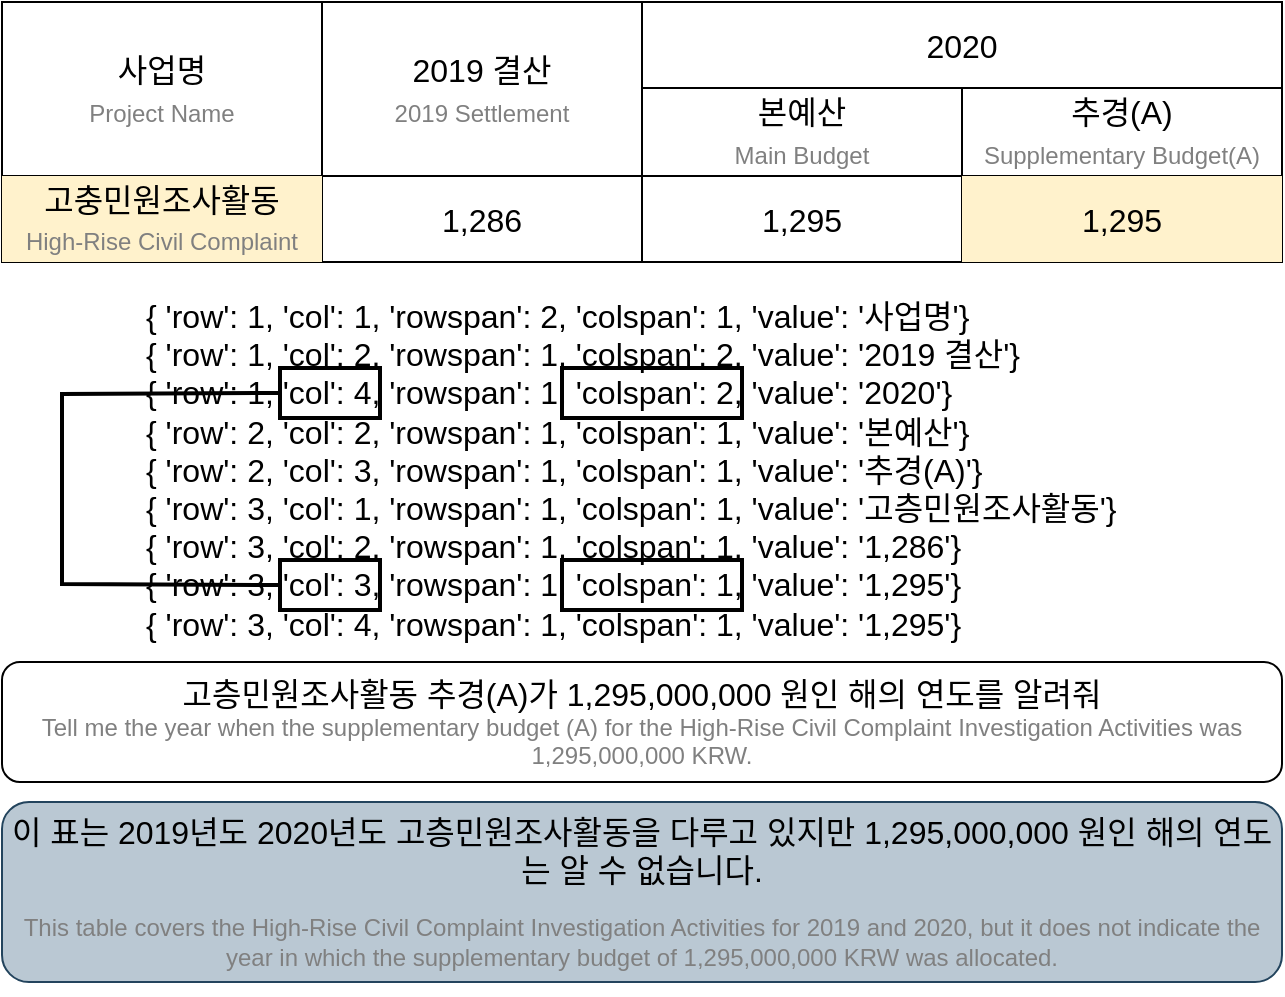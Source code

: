 <mxfile version="26.0.9" pages="2">
  <diagram name="Page-1" id="yxwXsdiWKxEKS9QtvNcz">
    <mxGraphModel dx="803" dy="943" grid="1" gridSize="10" guides="1" tooltips="1" connect="1" arrows="1" fold="1" page="1" pageScale="1" pageWidth="850" pageHeight="1100" math="0" shadow="0">
      <root>
        <mxCell id="0" />
        <mxCell id="1" parent="0" />
        <mxCell id="u76O6TEBnOGE8WRzrHHs-30" value="" style="shape=table;startSize=0;container=1;collapsible=0;childLayout=tableLayout;" vertex="1" parent="1">
          <mxGeometry x="130" y="30" width="640" height="130" as="geometry" />
        </mxCell>
        <mxCell id="u76O6TEBnOGE8WRzrHHs-31" value="" style="shape=tableRow;horizontal=0;startSize=0;swimlaneHead=0;swimlaneBody=0;strokeColor=inherit;top=0;left=0;bottom=0;right=0;collapsible=0;dropTarget=0;fillColor=none;points=[[0,0.5],[1,0.5]];portConstraint=eastwest;" vertex="1" parent="u76O6TEBnOGE8WRzrHHs-30">
          <mxGeometry width="640" height="43" as="geometry" />
        </mxCell>
        <mxCell id="u76O6TEBnOGE8WRzrHHs-32" value="사업명&lt;br&gt;&lt;div&gt;&lt;font style=&quot;font-size: 12px; color: rgb(128, 128, 128);&quot;&gt;Project Name&lt;/font&gt;&lt;/div&gt;" style="shape=partialRectangle;html=1;whiteSpace=wrap;connectable=0;strokeColor=inherit;overflow=hidden;fillColor=none;top=0;left=0;bottom=0;right=0;pointerEvents=1;rowspan=2;colspan=1;fontSize=16;" vertex="1" parent="u76O6TEBnOGE8WRzrHHs-31">
          <mxGeometry width="160" height="87" as="geometry">
            <mxRectangle width="160" height="43" as="alternateBounds" />
          </mxGeometry>
        </mxCell>
        <mxCell id="u76O6TEBnOGE8WRzrHHs-33" value="2019 결산&lt;div&gt;&lt;font style=&quot;color: rgb(128, 128, 128); font-size: 12px;&quot;&gt;2019 Settlement&lt;/font&gt;&lt;/div&gt;" style="shape=partialRectangle;html=1;whiteSpace=wrap;connectable=0;strokeColor=inherit;overflow=hidden;fillColor=none;top=0;left=0;bottom=0;right=0;pointerEvents=1;rowspan=2;colspan=1;fontSize=16;" vertex="1" parent="u76O6TEBnOGE8WRzrHHs-31">
          <mxGeometry x="160" width="160" height="87" as="geometry">
            <mxRectangle width="160" height="43" as="alternateBounds" />
          </mxGeometry>
        </mxCell>
        <mxCell id="u76O6TEBnOGE8WRzrHHs-34" value="2020" style="shape=partialRectangle;html=1;whiteSpace=wrap;connectable=0;strokeColor=inherit;overflow=hidden;fillColor=none;top=0;left=0;bottom=0;right=0;pointerEvents=1;rowspan=1;colspan=2;fontSize=16;" vertex="1" parent="u76O6TEBnOGE8WRzrHHs-31">
          <mxGeometry x="320" width="320" height="43" as="geometry">
            <mxRectangle width="160" height="43" as="alternateBounds" />
          </mxGeometry>
        </mxCell>
        <mxCell id="u76O6TEBnOGE8WRzrHHs-35" value="" style="shape=partialRectangle;html=1;whiteSpace=wrap;connectable=0;strokeColor=inherit;overflow=hidden;fillColor=none;top=0;left=0;bottom=0;right=0;pointerEvents=1;fontSize=13;" vertex="1" visible="0" parent="u76O6TEBnOGE8WRzrHHs-31">
          <mxGeometry x="480" width="160" height="43" as="geometry">
            <mxRectangle width="160" height="43" as="alternateBounds" />
          </mxGeometry>
        </mxCell>
        <mxCell id="u76O6TEBnOGE8WRzrHHs-36" value="" style="shape=tableRow;horizontal=0;startSize=0;swimlaneHead=0;swimlaneBody=0;strokeColor=inherit;top=0;left=0;bottom=0;right=0;collapsible=0;dropTarget=0;fillColor=none;points=[[0,0.5],[1,0.5]];portConstraint=eastwest;" vertex="1" parent="u76O6TEBnOGE8WRzrHHs-30">
          <mxGeometry y="43" width="640" height="44" as="geometry" />
        </mxCell>
        <mxCell id="u76O6TEBnOGE8WRzrHHs-37" value="" style="shape=partialRectangle;html=1;whiteSpace=wrap;connectable=0;strokeColor=inherit;overflow=hidden;fillColor=none;top=0;left=0;bottom=0;right=0;pointerEvents=1;fontSize=13;" vertex="1" visible="0" parent="u76O6TEBnOGE8WRzrHHs-36">
          <mxGeometry width="160" height="44" as="geometry">
            <mxRectangle width="160" height="44" as="alternateBounds" />
          </mxGeometry>
        </mxCell>
        <mxCell id="u76O6TEBnOGE8WRzrHHs-38" value="" style="shape=partialRectangle;html=1;whiteSpace=wrap;connectable=0;strokeColor=inherit;overflow=hidden;fillColor=none;top=0;left=0;bottom=0;right=0;pointerEvents=1;fontSize=13;" vertex="1" visible="0" parent="u76O6TEBnOGE8WRzrHHs-36">
          <mxGeometry x="160" width="160" height="44" as="geometry">
            <mxRectangle width="160" height="44" as="alternateBounds" />
          </mxGeometry>
        </mxCell>
        <mxCell id="u76O6TEBnOGE8WRzrHHs-39" value="본예산&lt;div&gt;&lt;font style=&quot;font-size: 12px; color: rgb(128, 128, 128);&quot;&gt;Main Budget&lt;/font&gt;&lt;/div&gt;" style="shape=partialRectangle;html=1;whiteSpace=wrap;connectable=0;strokeColor=inherit;overflow=hidden;fillColor=none;top=0;left=0;bottom=0;right=0;pointerEvents=1;fontSize=16;" vertex="1" parent="u76O6TEBnOGE8WRzrHHs-36">
          <mxGeometry x="320" width="160" height="44" as="geometry">
            <mxRectangle width="160" height="44" as="alternateBounds" />
          </mxGeometry>
        </mxCell>
        <mxCell id="u76O6TEBnOGE8WRzrHHs-40" value="추경(A)&lt;br&gt;&lt;font style=&quot;font-size: 12px; color: rgb(128, 128, 128);&quot;&gt;Supplementary Budget(A)&lt;/font&gt;" style="shape=partialRectangle;html=1;whiteSpace=wrap;connectable=0;strokeColor=inherit;overflow=hidden;fillColor=none;top=0;left=0;bottom=0;right=0;pointerEvents=1;fontSize=16;" vertex="1" parent="u76O6TEBnOGE8WRzrHHs-36">
          <mxGeometry x="480" width="160" height="44" as="geometry">
            <mxRectangle width="160" height="44" as="alternateBounds" />
          </mxGeometry>
        </mxCell>
        <mxCell id="u76O6TEBnOGE8WRzrHHs-41" value="" style="shape=tableRow;horizontal=0;startSize=0;swimlaneHead=0;swimlaneBody=0;strokeColor=inherit;top=0;left=0;bottom=0;right=0;collapsible=0;dropTarget=0;fillColor=none;points=[[0,0.5],[1,0.5]];portConstraint=eastwest;" vertex="1" parent="u76O6TEBnOGE8WRzrHHs-30">
          <mxGeometry y="87" width="640" height="43" as="geometry" />
        </mxCell>
        <mxCell id="u76O6TEBnOGE8WRzrHHs-42" value="고충민원조사활동&lt;div&gt;&lt;font style=&quot;font-size: 12px; color: rgb(128, 128, 128);&quot;&gt;High-Rise Civil Complaint Investigation Activities&lt;/font&gt;&lt;br&gt;&lt;/div&gt;" style="shape=partialRectangle;html=1;whiteSpace=wrap;connectable=0;strokeColor=#d6b656;overflow=hidden;fillColor=#fff2cc;top=0;left=0;bottom=0;right=0;pointerEvents=1;fontSize=16;" vertex="1" parent="u76O6TEBnOGE8WRzrHHs-41">
          <mxGeometry width="160" height="43" as="geometry">
            <mxRectangle width="160" height="43" as="alternateBounds" />
          </mxGeometry>
        </mxCell>
        <mxCell id="u76O6TEBnOGE8WRzrHHs-43" value="1,286" style="shape=partialRectangle;html=1;whiteSpace=wrap;connectable=0;strokeColor=inherit;overflow=hidden;fillColor=none;top=0;left=0;bottom=0;right=0;pointerEvents=1;fontSize=16;" vertex="1" parent="u76O6TEBnOGE8WRzrHHs-41">
          <mxGeometry x="160" width="160" height="43" as="geometry">
            <mxRectangle width="160" height="43" as="alternateBounds" />
          </mxGeometry>
        </mxCell>
        <mxCell id="u76O6TEBnOGE8WRzrHHs-44" value="1,295" style="shape=partialRectangle;html=1;whiteSpace=wrap;connectable=0;strokeColor=inherit;overflow=hidden;fillColor=none;top=0;left=0;bottom=0;right=0;pointerEvents=1;fontSize=16;" vertex="1" parent="u76O6TEBnOGE8WRzrHHs-41">
          <mxGeometry x="320" width="160" height="43" as="geometry">
            <mxRectangle width="160" height="43" as="alternateBounds" />
          </mxGeometry>
        </mxCell>
        <mxCell id="u76O6TEBnOGE8WRzrHHs-45" value="1,295" style="shape=partialRectangle;html=1;whiteSpace=wrap;connectable=0;strokeColor=#d6b656;overflow=hidden;fillColor=#fff2cc;top=0;left=0;bottom=0;right=0;pointerEvents=1;fontSize=16;" vertex="1" parent="u76O6TEBnOGE8WRzrHHs-41">
          <mxGeometry x="480" width="160" height="43" as="geometry">
            <mxRectangle width="160" height="43" as="alternateBounds" />
          </mxGeometry>
        </mxCell>
        <mxCell id="u76O6TEBnOGE8WRzrHHs-52" value="" style="group" vertex="1" connectable="0" parent="1">
          <mxGeometry x="160" y="171" width="610" height="163" as="geometry" />
        </mxCell>
        <mxCell id="u76O6TEBnOGE8WRzrHHs-46" value="&lt;font style=&quot;font-size: 16px;&quot;&gt;{ &#39;row&#39;: 1, &#39;col&#39;: 1, &#39;rowspan&#39;: 2, &#39;colspan&#39;: 1, &#39;value&#39;: &#39;사업명&#39;}&lt;br&gt;{ &#39;row&#39;: 1, &#39;col&#39;: 2, &#39;rowspan&#39;: 1, &#39;colspan&#39;: 2, &#39;value&#39;: &#39;2019 결산&#39;}&lt;br&gt;{ &#39;row&#39;: 1, &#39;col&#39;: 4, &#39;rowspan&#39;: 1, &#39;colspan&#39;: 2, &#39;value&#39;: &#39;2020&#39;}&lt;br&gt;{ &#39;row&#39;: 2, &#39;col&#39;: 2, &#39;rowspan&#39;: 1, &#39;colspan&#39;: 1, &#39;value&#39;: &#39;본예산&#39;}&lt;br&gt;{ &#39;row&#39;: 2, &#39;col&#39;: 3, &#39;rowspan&#39;: 1, &#39;colspan&#39;: 1, &#39;value&#39;: &#39;추경(A)&#39;}&lt;br&gt;{ &#39;row&#39;: 3, &#39;col&#39;: 1, &#39;rowspan&#39;: 1, &#39;colspan&#39;: 1, &#39;value&#39;: &#39;고층민원조사활동&#39;}&lt;br&gt;{ &#39;row&#39;: 3, &#39;col&#39;: 2, &#39;rowspan&#39;: 1, &#39;colspan&#39;: 1, &#39;value&#39;: &#39;1,286&#39;}&lt;br&gt;{ &#39;row&#39;: 3, &#39;col&#39;: 3, &#39;rowspan&#39;: 1, &#39;colspan&#39;: 1, &#39;value&#39;: &#39;1,295&#39;}&lt;br&gt;{ &#39;row&#39;: 3, &#39;col&#39;: 4, &#39;rowspan&#39;: 1, &#39;colspan&#39;: 1, &#39;value&#39;: &#39;1,295&#39;}&lt;/font&gt;" style="text;whiteSpace=wrap;html=1;" vertex="1" parent="u76O6TEBnOGE8WRzrHHs-52">
          <mxGeometry x="40" width="520" height="150" as="geometry" />
        </mxCell>
        <mxCell id="u76O6TEBnOGE8WRzrHHs-47" value="" style="rounded=0;whiteSpace=wrap;html=1;fillColor=none;strokeWidth=2;" vertex="1" parent="u76O6TEBnOGE8WRzrHHs-52">
          <mxGeometry x="109" y="42" width="50" height="25" as="geometry" />
        </mxCell>
        <mxCell id="u76O6TEBnOGE8WRzrHHs-48" value="" style="rounded=0;whiteSpace=wrap;html=1;fillColor=none;strokeWidth=2;" vertex="1" parent="u76O6TEBnOGE8WRzrHHs-52">
          <mxGeometry x="109" y="138" width="50" height="25" as="geometry" />
        </mxCell>
        <mxCell id="u76O6TEBnOGE8WRzrHHs-49" value="" style="rounded=0;whiteSpace=wrap;html=1;fillColor=none;strokeWidth=2;" vertex="1" parent="u76O6TEBnOGE8WRzrHHs-52">
          <mxGeometry x="250" y="138" width="90" height="25" as="geometry" />
        </mxCell>
        <mxCell id="u76O6TEBnOGE8WRzrHHs-50" value="" style="rounded=0;whiteSpace=wrap;html=1;fillColor=none;strokeWidth=2;" vertex="1" parent="u76O6TEBnOGE8WRzrHHs-52">
          <mxGeometry x="250" y="42" width="90" height="25" as="geometry" />
        </mxCell>
        <mxCell id="u76O6TEBnOGE8WRzrHHs-51" value="" style="endArrow=none;html=1;rounded=0;exitX=0;exitY=0.5;exitDx=0;exitDy=0;entryX=0;entryY=0.5;entryDx=0;entryDy=0;strokeWidth=2;" edge="1" parent="u76O6TEBnOGE8WRzrHHs-52" source="u76O6TEBnOGE8WRzrHHs-48" target="u76O6TEBnOGE8WRzrHHs-47">
          <mxGeometry width="50" height="50" relative="1" as="geometry">
            <mxPoint x="170" y="170" as="sourcePoint" />
            <mxPoint x="220" y="120" as="targetPoint" />
            <Array as="points">
              <mxPoint y="150" />
              <mxPoint y="100" />
              <mxPoint y="55" />
            </Array>
          </mxGeometry>
        </mxCell>
        <mxCell id="u76O6TEBnOGE8WRzrHHs-53" value="&lt;font style=&quot;font-size: 16px;&quot;&gt;고층민원조사활동 추경(A)가 1,295,000,000 원인 해의 연도를 알려줘&lt;/font&gt;&lt;div&gt;&lt;font style=&quot;color: rgb(128, 128, 128);&quot;&gt;Tell me the year when the supplementary budget (A) for the High-Rise Civil Complaint Investigation Activities was 1,295,000,000 KRW.&lt;/font&gt;&lt;br&gt;&lt;/div&gt;" style="rounded=1;whiteSpace=wrap;html=1;" vertex="1" parent="1">
          <mxGeometry x="130" y="360" width="640" height="60" as="geometry" />
        </mxCell>
        <mxCell id="u76O6TEBnOGE8WRzrHHs-54" value="&lt;div&gt;&lt;p&gt;&lt;font style=&quot;font-size: 16px;&quot;&gt;이 표는 2019년도 2020년도 고층민원조사활동을 다루고 있지만 1,295,000,000 원인 해의 연도는 알 수 없습니다.&lt;/font&gt;&lt;/p&gt;&lt;p&gt;&lt;span style=&quot;background-color: transparent;&quot;&gt;&lt;font style=&quot;color: light-dark(rgb(128, 128, 128), rgb(255, 255, 255));&quot;&gt;This table covers the High-Rise Civil Complaint Investigation Activities for 2019 and 2020, but it does not indicate the year in which the supplementary budget of 1,295,000,000 KRW was allocated.&lt;/font&gt;&lt;/span&gt;&lt;/p&gt;&lt;/div&gt;" style="rounded=1;whiteSpace=wrap;html=1;fillColor=#bac8d3;strokeColor=#23445d;" vertex="1" parent="1">
          <mxGeometry x="130" y="430" width="640" height="90" as="geometry" />
        </mxCell>
      </root>
    </mxGraphModel>
  </diagram>
  <diagram id="45D8O3KuXixtNbWzVwn4" name="Page-2">
    <mxGraphModel dx="953" dy="1102" grid="1" gridSize="10" guides="1" tooltips="1" connect="1" arrows="1" fold="1" page="1" pageScale="1" pageWidth="850" pageHeight="1100" math="0" shadow="0">
      <root>
        <mxCell id="0" />
        <mxCell id="1" parent="0" />
        <mxCell id="E22jyQExJnd90E-P1zvn-27" value="" style="shape=table;startSize=0;container=1;collapsible=0;childLayout=tableLayout;" parent="1" vertex="1">
          <mxGeometry x="10" y="30" width="800" height="332.0" as="geometry" />
        </mxCell>
        <mxCell id="E22jyQExJnd90E-P1zvn-28" value="" style="shape=tableRow;horizontal=0;startSize=0;swimlaneHead=0;swimlaneBody=0;strokeColor=inherit;top=0;left=0;bottom=0;right=0;collapsible=0;dropTarget=0;fillColor=none;points=[[0,0.5],[1,0.5]];portConstraint=eastwest;" parent="E22jyQExJnd90E-P1zvn-27" vertex="1">
          <mxGeometry width="800" height="60" as="geometry" />
        </mxCell>
        <mxCell id="E22jyQExJnd90E-P1zvn-29" value="예산과목&lt;div&gt;&lt;font style=&quot;font-size: 12px; color: rgb(128, 128, 128);&quot;&gt;Budget Category&lt;/font&gt;&lt;br&gt;&lt;/div&gt;" style="shape=partialRectangle;html=1;whiteSpace=wrap;connectable=0;strokeColor=inherit;overflow=hidden;fillColor=none;top=0;left=0;bottom=0;right=0;pointerEvents=1;fontSize=16;" parent="E22jyQExJnd90E-P1zvn-28" vertex="1">
          <mxGeometry width="220" height="60" as="geometry">
            <mxRectangle width="220" height="60" as="alternateBounds" />
          </mxGeometry>
        </mxCell>
        <mxCell id="E22jyQExJnd90E-P1zvn-30" value="용 도&lt;div&gt;&lt;font style=&quot;font-size: 12px; color: rgb(128, 128, 128);&quot;&gt;Usage&lt;/font&gt;&lt;/div&gt;" style="shape=partialRectangle;html=1;whiteSpace=wrap;connectable=0;strokeColor=inherit;overflow=hidden;fillColor=none;top=0;left=0;bottom=0;right=0;pointerEvents=1;fontSize=16;" parent="E22jyQExJnd90E-P1zvn-28" vertex="1">
          <mxGeometry x="220" width="580" height="60" as="geometry">
            <mxRectangle width="580" height="60" as="alternateBounds" />
          </mxGeometry>
        </mxCell>
        <mxCell id="E22jyQExJnd90E-P1zvn-31" value="" style="shape=tableRow;horizontal=0;startSize=0;swimlaneHead=0;swimlaneBody=0;strokeColor=inherit;top=0;left=0;bottom=0;right=0;collapsible=0;dropTarget=0;fillColor=none;points=[[0,0.5],[1,0.5]];portConstraint=eastwest;" parent="E22jyQExJnd90E-P1zvn-27" vertex="1">
          <mxGeometry y="60" width="800" height="102" as="geometry" />
        </mxCell>
        <mxCell id="E22jyQExJnd90E-P1zvn-32" value="운영비(210)&lt;div&gt;&lt;font style=&quot;font-size: 12px; color: rgb(128, 128, 128);&quot;&gt;Operating Expenses (210)&lt;/font&gt;&lt;br&gt;&lt;/div&gt;" style="shape=partialRectangle;html=1;whiteSpace=wrap;connectable=0;strokeColor=#d6b656;overflow=hidden;fillColor=#fff2cc;top=0;left=0;bottom=0;right=0;pointerEvents=1;fontSize=16;" parent="E22jyQExJnd90E-P1zvn-31" vertex="1">
          <mxGeometry width="220" height="102" as="geometry">
            <mxRectangle width="220" height="102" as="alternateBounds" />
          </mxGeometry>
        </mxCell>
        <mxCell id="E22jyQExJnd90E-P1zvn-33" value="건당 500만원이하의 경비(단, 공관금 및 위원회 참석비, 선거 관련 용품제작·인쇄비용·우편요금, 청사임차료, 기업특별회계 당해 사업에 직접 소요되는 경비는 금액제한 없음).&lt;div&gt;&lt;font style=&quot;color: rgb(128, 128, 128); font-size: 12px;&quot;&gt;Expenses of up to 5 million KRW per case (However, there is no spending limit for embassy fees, committee attendance fees, election-related item production/printing costs, postage fees, building rental fees, and expenses directly related to projects under the corporate special accounting).&lt;/font&gt;&lt;br&gt;&lt;/div&gt;" style="shape=partialRectangle;html=1;whiteSpace=wrap;connectable=0;strokeColor=#d6b656;overflow=hidden;fillColor=#fff2cc;top=0;left=0;bottom=0;right=0;pointerEvents=1;fontSize=16;" parent="E22jyQExJnd90E-P1zvn-31" vertex="1">
          <mxGeometry x="220" width="580" height="102" as="geometry">
            <mxRectangle width="580" height="102" as="alternateBounds" />
          </mxGeometry>
        </mxCell>
        <mxCell id="E22jyQExJnd90E-P1zvn-34" value="" style="shape=tableRow;horizontal=0;startSize=0;swimlaneHead=0;swimlaneBody=0;strokeColor=inherit;top=0;left=0;bottom=0;right=0;collapsible=0;dropTarget=0;fillColor=none;points=[[0,0.5],[1,0.5]];portConstraint=eastwest;" parent="E22jyQExJnd90E-P1zvn-27" vertex="1">
          <mxGeometry y="162" width="800" height="68" as="geometry" />
        </mxCell>
        <mxCell id="E22jyQExJnd90E-P1zvn-35" value="여비(220)&lt;div&gt;&lt;font style=&quot;font-size: 12px; color: rgb(128, 128, 128);&quot;&gt;Travel Expenses (220)&lt;/font&gt;&lt;br&gt;&lt;/div&gt;" style="shape=partialRectangle;html=1;whiteSpace=wrap;connectable=0;strokeColor=inherit;overflow=hidden;fillColor=none;top=0;left=0;bottom=0;right=0;pointerEvents=1;fontSize=16;" parent="E22jyQExJnd90E-P1zvn-34" vertex="1">
          <mxGeometry width="220" height="68" as="geometry">
            <mxRectangle width="220" height="68" as="alternateBounds" />
          </mxGeometry>
        </mxCell>
        <mxCell id="E22jyQExJnd90E-P1zvn-36" value="전체&lt;div&gt;&lt;font style=&quot;font-size: 12px; color: rgb(128, 128, 128);&quot;&gt;Entirely covered&lt;/font&gt;&lt;br&gt;&lt;/div&gt;" style="shape=partialRectangle;html=1;whiteSpace=wrap;connectable=0;strokeColor=inherit;overflow=hidden;fillColor=none;top=0;left=0;bottom=0;right=0;pointerEvents=1;fontSize=16;" parent="E22jyQExJnd90E-P1zvn-34" vertex="1">
          <mxGeometry x="220" width="580" height="68" as="geometry">
            <mxRectangle width="580" height="68" as="alternateBounds" />
          </mxGeometry>
        </mxCell>
        <mxCell id="E22jyQExJnd90E-P1zvn-37" value="" style="shape=tableRow;horizontal=0;startSize=0;swimlaneHead=0;swimlaneBody=0;strokeColor=inherit;top=0;left=0;bottom=0;right=0;collapsible=0;dropTarget=0;fillColor=none;points=[[0,0.5],[1,0.5]];portConstraint=eastwest;" parent="E22jyQExJnd90E-P1zvn-27" vertex="1">
          <mxGeometry y="230" width="800" height="102" as="geometry" />
        </mxCell>
        <mxCell id="E22jyQExJnd90E-P1zvn-38" value="업무추진비(240)&lt;div&gt;&lt;font style=&quot;font-size: 12px; color: rgb(128, 128, 128);&quot;&gt;Business Promotion Expenses (240)&lt;/font&gt;&lt;br&gt;&lt;/div&gt;" style="shape=partialRectangle;html=1;whiteSpace=wrap;connectable=0;strokeColor=inherit;overflow=hidden;fillColor=none;top=0;left=0;bottom=0;right=0;pointerEvents=1;fontSize=16;" parent="E22jyQExJnd90E-P1zvn-37" vertex="1">
          <mxGeometry width="220" height="102" as="geometry">
            <mxRectangle width="220" height="102" as="alternateBounds" />
          </mxGeometry>
        </mxCell>
        <mxCell id="E22jyQExJnd90E-P1zvn-39" value="건당 500만원 이하의 경비(단, 기업특별회계의 당해 사업에 직접 소요되는 경비는 금액제한 없음)&lt;div&gt;&lt;font style=&quot;color: rgb(128, 128, 128); font-size: 12px;&quot;&gt;Expenses of up to 5 million KRW per case (However, there is no spending limit for expenses directly related to projects under the corporate special accounting).&lt;/font&gt;&lt;br&gt;&lt;/div&gt;" style="shape=partialRectangle;html=1;whiteSpace=wrap;connectable=0;strokeColor=inherit;overflow=hidden;fillColor=none;top=0;left=0;bottom=0;right=0;pointerEvents=1;fontSize=16;" parent="E22jyQExJnd90E-P1zvn-37" vertex="1">
          <mxGeometry x="220" width="580" height="102" as="geometry">
            <mxRectangle width="580" height="102" as="alternateBounds" />
          </mxGeometry>
        </mxCell>
        <mxCell id="E22jyQExJnd90E-P1zvn-40" value="&lt;font style=&quot;font-size: 16px;&quot;&gt;&lt;b&gt;highlighted_cells : [(0,1), (1,1)]&lt;/b&gt;&lt;/font&gt;" style="text;whiteSpace=wrap;html=1;" parent="1" vertex="1">
          <mxGeometry x="10" y="363" width="250" height="40" as="geometry" />
        </mxCell>
        <mxCell id="E22jyQExJnd90E-P1zvn-53" value="" style="group" parent="1" vertex="1" connectable="0">
          <mxGeometry x="10" y="410" width="800" height="180" as="geometry" />
        </mxCell>
        <mxCell id="E22jyQExJnd90E-P1zvn-41" value="&lt;font style=&quot;font-size: 16px;&quot;&gt;&amp;lt; Non persona prompt &amp;gt;&lt;/font&gt;" style="text;whiteSpace=wrap;html=1;fontStyle=1" parent="E22jyQExJnd90E-P1zvn-53" vertex="1">
          <mxGeometry width="210" height="40" as="geometry" />
        </mxCell>
        <mxCell id="E22jyQExJnd90E-P1zvn-42" value="" style="shape=table;startSize=0;container=1;collapsible=0;childLayout=tableLayout;align=center;" parent="E22jyQExJnd90E-P1zvn-53" vertex="1">
          <mxGeometry y="40" width="800" height="140" as="geometry" />
        </mxCell>
        <mxCell id="E22jyQExJnd90E-P1zvn-43" value="" style="shape=tableRow;horizontal=0;startSize=0;swimlaneHead=0;swimlaneBody=0;strokeColor=inherit;top=0;left=0;bottom=0;right=0;collapsible=0;dropTarget=0;fillColor=none;points=[[0,0.5],[1,0.5]];portConstraint=eastwest;" parent="E22jyQExJnd90E-P1zvn-42" vertex="1">
          <mxGeometry width="800" height="40" as="geometry" />
        </mxCell>
        <mxCell id="E22jyQExJnd90E-P1zvn-44" value="&lt;font style=&quot;font-size: 16px;&quot;&gt;위의 표의 내용을 요약해줘&lt;span style=&quot;white-space: pre;&quot;&gt;&#x9;&lt;/span&gt;&lt;span style=&quot;white-space: pre;&quot;&gt;&#x9;&lt;/span&gt;&lt;/font&gt;&lt;div&gt;&lt;font style=&quot;color: rgb(128, 128, 128);&quot;&gt;Summarize the contents of the table above.&lt;/font&gt;&lt;br&gt;&lt;/div&gt;" style="shape=partialRectangle;html=1;whiteSpace=wrap;connectable=0;strokeColor=inherit;overflow=hidden;fillColor=none;top=0;left=0;bottom=0;right=0;pointerEvents=1;align=center;" parent="E22jyQExJnd90E-P1zvn-43" vertex="1">
          <mxGeometry width="800" height="40" as="geometry">
            <mxRectangle width="800" height="40" as="alternateBounds" />
          </mxGeometry>
        </mxCell>
        <mxCell id="E22jyQExJnd90E-P1zvn-45" value="" style="shape=tableRow;horizontal=0;startSize=0;swimlaneHead=0;swimlaneBody=0;strokeColor=inherit;top=0;left=0;bottom=0;right=0;collapsible=0;dropTarget=0;fillColor=none;points=[[0,0.5],[1,0.5]];portConstraint=eastwest;" parent="E22jyQExJnd90E-P1zvn-42" vertex="1">
          <mxGeometry y="40" width="800" height="100" as="geometry" />
        </mxCell>
        <mxCell id="E22jyQExJnd90E-P1zvn-46" value="&lt;p&gt;&lt;font style=&quot;font-size: 16px;&quot;&gt;운영비(210)는 500만 원 이하의 경비가 기업 특별회계 사업에 직접 소요되는 경비로 사용되며, 후자의 경우 금액 제한이 없습니다.&lt;/font&gt;&lt;/p&gt;&lt;p&gt;&lt;font style=&quot;&quot;&gt;&lt;font style=&quot;font-size: 12px; color: rgb(128, 128, 128);&quot;&gt;Operating expenses (210) are limited to costs of up to 5 million KRW per case unless they are directly used for corporate special accounting projects, in which case there is no spending limit.&lt;/font&gt;&lt;br&gt;&lt;/font&gt;&lt;/p&gt;" style="shape=partialRectangle;html=1;whiteSpace=wrap;connectable=0;strokeColor=inherit;overflow=hidden;fillColor=none;top=0;left=0;bottom=0;right=0;pointerEvents=1;align=center;" parent="E22jyQExJnd90E-P1zvn-45" vertex="1">
          <mxGeometry width="800" height="100" as="geometry">
            <mxRectangle width="800" height="100" as="alternateBounds" />
          </mxGeometry>
        </mxCell>
        <mxCell id="E22jyQExJnd90E-P1zvn-54" value="" style="group" parent="1" vertex="1" connectable="0">
          <mxGeometry x="10" y="610" width="800" height="200" as="geometry" />
        </mxCell>
        <mxCell id="E22jyQExJnd90E-P1zvn-55" value="&lt;font style=&quot;font-size: 16px;&quot;&gt;&amp;lt; Reporter persona-applied prompt &amp;gt;&lt;/font&gt;" style="text;whiteSpace=wrap;html=1;fontStyle=1" parent="E22jyQExJnd90E-P1zvn-54" vertex="1">
          <mxGeometry width="320" height="40" as="geometry" />
        </mxCell>
        <mxCell id="E22jyQExJnd90E-P1zvn-56" value="" style="shape=table;startSize=0;container=1;collapsible=0;childLayout=tableLayout;align=center;" parent="E22jyQExJnd90E-P1zvn-54" vertex="1">
          <mxGeometry y="40" width="800" height="160" as="geometry" />
        </mxCell>
        <mxCell id="E22jyQExJnd90E-P1zvn-57" value="" style="shape=tableRow;horizontal=0;startSize=0;swimlaneHead=0;swimlaneBody=0;strokeColor=inherit;top=0;left=0;bottom=0;right=0;collapsible=0;dropTarget=0;fillColor=none;points=[[0,0.5],[1,0.5]];portConstraint=eastwest;" parent="E22jyQExJnd90E-P1zvn-56" vertex="1">
          <mxGeometry width="800" height="46" as="geometry" />
        </mxCell>
        <mxCell id="E22jyQExJnd90E-P1zvn-58" value="&lt;div&gt;&lt;font style=&quot;font-size: 16px;&quot;&gt;너는 한 문장짜리 기사를 쓰는 신문 기자야. 이 표에서 highlighted_cells를 모두 언급하여 한 문장으로 기사를 써줘.&lt;/font&gt;&lt;br&gt;&lt;/div&gt;&lt;div&gt;&lt;font style=&quot;color: rgb(128, 128, 128);&quot;&gt;You are a newspaper journalist writing a one-sentence news article. Write a single sentence mentioning all the highlighted_cells in the table.&lt;/font&gt;&lt;br&gt;&lt;/div&gt;" style="shape=partialRectangle;html=1;whiteSpace=wrap;connectable=0;strokeColor=inherit;overflow=hidden;fillColor=none;top=0;left=0;bottom=0;right=0;pointerEvents=1;align=center;" parent="E22jyQExJnd90E-P1zvn-57" vertex="1">
          <mxGeometry width="800" height="46" as="geometry">
            <mxRectangle width="800" height="46" as="alternateBounds" />
          </mxGeometry>
        </mxCell>
        <mxCell id="E22jyQExJnd90E-P1zvn-59" value="" style="shape=tableRow;horizontal=0;startSize=0;swimlaneHead=0;swimlaneBody=0;strokeColor=inherit;top=0;left=0;bottom=0;right=0;collapsible=0;dropTarget=0;fillColor=none;points=[[0,0.5],[1,0.5]];portConstraint=eastwest;" parent="E22jyQExJnd90E-P1zvn-56" vertex="1">
          <mxGeometry y="46" width="800" height="114" as="geometry" />
        </mxCell>
        <mxCell id="E22jyQExJnd90E-P1zvn-60" value="&lt;p&gt;&lt;font style=&quot;font-size: 16px;&quot;&gt;보건복지부 관서 운영비 한도에 따르면 운영비(210)는 공관금 및 위원회 참석비, 선거 관련 용품 제작·인쇄 비용·우편요금, 청사 임차료 등을 포함하여 건당 500만원 이하로 제한되며, 여비(220)는 전체적으로 적용된다.&lt;/font&gt;&lt;br&gt;&lt;/p&gt;&lt;p&gt;&lt;font style=&quot;color: rgb(128, 128, 128);&quot;&gt;According to the Ministry of Health and Welfare&#39;s office operating expense limits, operating expenses (210) are restricted to 5 million KRW per case, including embassy fees, committee attendance fees, election-related item production and printing costs, postage fees, and building rental fees, while travel expenses (220) are fully covered.&lt;/font&gt;&lt;br&gt;&lt;/p&gt;" style="shape=partialRectangle;html=1;whiteSpace=wrap;connectable=0;strokeColor=inherit;overflow=hidden;fillColor=none;top=0;left=0;bottom=0;right=0;pointerEvents=1;align=center;" parent="E22jyQExJnd90E-P1zvn-59" vertex="1">
          <mxGeometry width="800" height="114" as="geometry">
            <mxRectangle width="800" height="114" as="alternateBounds" />
          </mxGeometry>
        </mxCell>
      </root>
    </mxGraphModel>
  </diagram>
</mxfile>
